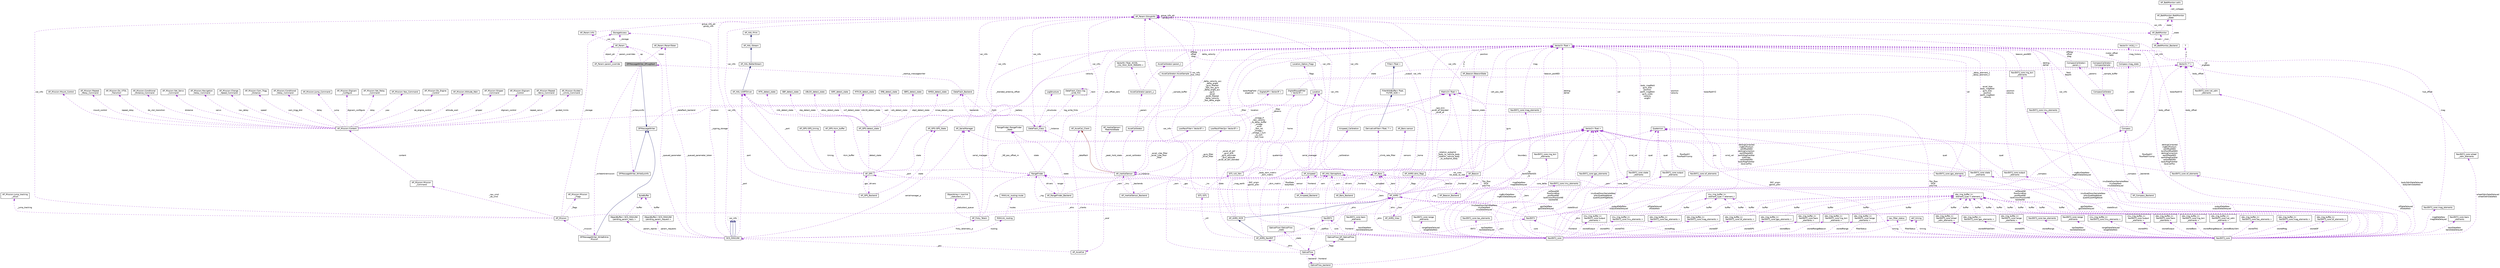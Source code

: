 digraph "DFMessageWriter_DFLogStart"
{
 // INTERACTIVE_SVG=YES
  edge [fontname="Helvetica",fontsize="10",labelfontname="Helvetica",labelfontsize="10"];
  node [fontname="Helvetica",fontsize="10",shape=record];
  Node1 [label="DFMessageWriter_DFLogStart",height=0.2,width=0.4,color="black", fillcolor="grey75", style="filled", fontcolor="black"];
  Node2 -> Node1 [dir="back",color="midnightblue",fontsize="10",style="solid",fontname="Helvetica"];
  Node2 [label="DFMessageWriter",height=0.2,width=0.4,color="black", fillcolor="white", style="filled",URL="$classDFMessageWriter.html"];
  Node3 -> Node2 [dir="back",color="darkorchid3",fontsize="10",style="dashed",label=" _dataflash_backend" ,fontname="Helvetica"];
  Node3 [label="DataFlash_Backend",height=0.2,width=0.4,color="black", fillcolor="white", style="filled",URL="$classDataFlash__Backend.html"];
  Node4 -> Node3 [dir="back",color="darkorchid3",fontsize="10",style="dashed",label=" _front" ,fontname="Helvetica"];
  Node4 [label="DataFlash_Class",height=0.2,width=0.4,color="black", fillcolor="white", style="filled",URL="$classDataFlash__Class.html"];
  Node5 -> Node4 [dir="back",color="darkorchid3",fontsize="10",style="dashed",label=" log_write_fmts" ,fontname="Helvetica"];
  Node5 [label="DataFlash_Class::log\l_write_fmt",height=0.2,width=0.4,color="black", fillcolor="white", style="filled",URL="$structDataFlash__Class_1_1log__write__fmt.html"];
  Node5 -> Node5 [dir="back",color="darkorchid3",fontsize="10",style="dashed",label=" next" ,fontname="Helvetica"];
  Node6 -> Node4 [dir="back",color="darkorchid3",fontsize="10",style="dashed",label=" _structures" ,fontname="Helvetica"];
  Node6 [label="LogStructure",height=0.2,width=0.4,color="black", fillcolor="white", style="filled",URL="$structLogStructure.html"];
  Node4 -> Node4 [dir="back",color="darkorchid3",fontsize="10",style="dashed",label=" _instance" ,fontname="Helvetica"];
  Node3 -> Node4 [dir="back",color="darkorchid3",fontsize="10",style="dashed",label=" backends" ,fontname="Helvetica"];
  Node7 -> Node4 [dir="back",color="darkorchid3",fontsize="10",style="dashed",label=" var_info" ,fontname="Helvetica"];
  Node7 [label="AP_Param::GroupInfo",height=0.2,width=0.4,color="black", fillcolor="white", style="filled",URL="$structAP__Param_1_1GroupInfo.html"];
  Node7 -> Node7 [dir="back",color="darkorchid3",fontsize="10",style="dashed",label=" group_info_ptr\ngroup_info" ,fontname="Helvetica"];
  Node1 -> Node3 [dir="back",color="darkorchid3",fontsize="10",style="dashed",label=" _startup_messagewriter" ,fontname="Helvetica"];
  Node8 -> Node1 [dir="back",color="darkorchid3",fontsize="10",style="dashed",label=" _writeentiremission" ,fontname="Helvetica"];
  Node8 [label="DFMessageWriter_WriteEntire\lMission",height=0.2,width=0.4,color="black", fillcolor="white", style="filled",URL="$classDFMessageWriter__WriteEntireMission.html"];
  Node2 -> Node8 [dir="back",color="midnightblue",fontsize="10",style="solid",fontname="Helvetica"];
  Node9 -> Node8 [dir="back",color="darkorchid3",fontsize="10",style="dashed",label=" _mission" ,fontname="Helvetica"];
  Node9 [label="AP_Mission",height=0.2,width=0.4,color="black", fillcolor="white", style="filled",URL="$classAP__Mission.html",tooltip="Object managing Mission. "];
  Node10 -> Node9 [dir="back",color="darkorchid3",fontsize="10",style="dashed",label=" _storage" ,fontname="Helvetica"];
  Node10 [label="StorageAccess",height=0.2,width=0.4,color="black", fillcolor="white", style="filled",URL="$classStorageAccess.html"];
  Node11 -> Node9 [dir="back",color="darkorchid3",fontsize="10",style="dashed",label=" _nav_cmd\n_do_cmd" ,fontname="Helvetica"];
  Node11 [label="AP_Mission::Mission\l_Command",height=0.2,width=0.4,color="black", fillcolor="white", style="filled",URL="$structAP__Mission_1_1Mission__Command.html"];
  Node12 -> Node11 [dir="back",color="darkorchid3",fontsize="10",style="dashed",label=" content" ,fontname="Helvetica"];
  Node12 [label="AP_Mission::Content",height=0.2,width=0.4,color="black", fillcolor="white", style="filled",URL="$unionAP__Mission_1_1Content.html"];
  Node13 -> Node12 [dir="back",color="darkorchid3",fontsize="10",style="dashed",label=" guided_limits" ,fontname="Helvetica"];
  Node13 [label="AP_Mission::Guided\l_Limits_Command",height=0.2,width=0.4,color="black", fillcolor="white", style="filled",URL="$structAP__Mission_1_1Guided__Limits__Command.html"];
  Node14 -> Node12 [dir="back",color="darkorchid3",fontsize="10",style="dashed",label=" mount_control" ,fontname="Helvetica"];
  Node14 [label="AP_Mission::Mount_Control",height=0.2,width=0.4,color="black", fillcolor="white", style="filled",URL="$structAP__Mission_1_1Mount__Control.html"];
  Node15 -> Node12 [dir="back",color="darkorchid3",fontsize="10",style="dashed",label=" repeat_relay" ,fontname="Helvetica"];
  Node15 [label="AP_Mission::Repeat\l_Relay_Command",height=0.2,width=0.4,color="black", fillcolor="white", style="filled",URL="$structAP__Mission_1_1Repeat__Relay__Command.html"];
  Node16 -> Node12 [dir="back",color="darkorchid3",fontsize="10",style="dashed",label=" do_vtol_transition" ,fontname="Helvetica"];
  Node16 [label="AP_Mission::Do_VTOL\l_Transition",height=0.2,width=0.4,color="black", fillcolor="white", style="filled",URL="$structAP__Mission_1_1Do__VTOL__Transition.html"];
  Node17 -> Node12 [dir="back",color="darkorchid3",fontsize="10",style="dashed",label=" distance" ,fontname="Helvetica"];
  Node17 [label="AP_Mission::Conditional\l_Distance_Command",height=0.2,width=0.4,color="black", fillcolor="white", style="filled",URL="$structAP__Mission_1_1Conditional__Distance__Command.html"];
  Node18 -> Node12 [dir="back",color="darkorchid3",fontsize="10",style="dashed",label=" servo" ,fontname="Helvetica"];
  Node18 [label="AP_Mission::Set_Servo\l_Command",height=0.2,width=0.4,color="black", fillcolor="white", style="filled",URL="$structAP__Mission_1_1Set__Servo__Command.html"];
  Node19 -> Node12 [dir="back",color="darkorchid3",fontsize="10",style="dashed",label=" nav_delay" ,fontname="Helvetica"];
  Node19 [label="AP_Mission::Navigation\l_Delay_Command",height=0.2,width=0.4,color="black", fillcolor="white", style="filled",URL="$structAP__Mission_1_1Navigation__Delay__Command.html"];
  Node20 -> Node12 [dir="back",color="darkorchid3",fontsize="10",style="dashed",label=" speed" ,fontname="Helvetica"];
  Node20 [label="AP_Mission::Change\l_Speed_Command",height=0.2,width=0.4,color="black", fillcolor="white", style="filled",URL="$structAP__Mission_1_1Change__Speed__Command.html"];
  Node21 -> Node12 [dir="back",color="darkorchid3",fontsize="10",style="dashed",label=" cam_trigg_dist" ,fontname="Helvetica"];
  Node21 [label="AP_Mission::Cam_Trigg\l_Distance",height=0.2,width=0.4,color="black", fillcolor="white", style="filled",URL="$structAP__Mission_1_1Cam__Trigg__Distance.html"];
  Node22 -> Node12 [dir="back",color="darkorchid3",fontsize="10",style="dashed",label=" delay" ,fontname="Helvetica"];
  Node22 [label="AP_Mission::Conditional\l_Delay_Command",height=0.2,width=0.4,color="black", fillcolor="white", style="filled",URL="$structAP__Mission_1_1Conditional__Delay__Command.html"];
  Node23 -> Node12 [dir="back",color="darkorchid3",fontsize="10",style="dashed",label=" jump" ,fontname="Helvetica"];
  Node23 [label="AP_Mission::Jump_Command",height=0.2,width=0.4,color="black", fillcolor="white", style="filled",URL="$structAP__Mission_1_1Jump__Command.html"];
  Node24 -> Node12 [dir="back",color="darkorchid3",fontsize="10",style="dashed",label=" location" ,fontname="Helvetica"];
  Node24 [label="Location",height=0.2,width=0.4,color="black", fillcolor="white", style="filled",URL="$structLocation.html"];
  Node25 -> Node24 [dir="back",color="darkorchid3",fontsize="10",style="dashed",label=" flags" ,fontname="Helvetica"];
  Node25 [label="Location_Option_Flags",height=0.2,width=0.4,color="black", fillcolor="white", style="filled",URL="$structLocation__Option__Flags.html"];
  Node26 -> Node12 [dir="back",color="darkorchid3",fontsize="10",style="dashed",label=" digicam_configure" ,fontname="Helvetica"];
  Node26 [label="AP_Mission::Digicam\l_Configure",height=0.2,width=0.4,color="black", fillcolor="white", style="filled",URL="$structAP__Mission_1_1Digicam__Configure.html"];
  Node27 -> Node12 [dir="back",color="darkorchid3",fontsize="10",style="dashed",label=" relay" ,fontname="Helvetica"];
  Node27 [label="AP_Mission::Set_Relay\l_Command",height=0.2,width=0.4,color="black", fillcolor="white", style="filled",URL="$structAP__Mission_1_1Set__Relay__Command.html"];
  Node28 -> Node12 [dir="back",color="darkorchid3",fontsize="10",style="dashed",label=" yaw" ,fontname="Helvetica"];
  Node28 [label="AP_Mission::Yaw_Command",height=0.2,width=0.4,color="black", fillcolor="white", style="filled",URL="$structAP__Mission_1_1Yaw__Command.html"];
  Node29 -> Node12 [dir="back",color="darkorchid3",fontsize="10",style="dashed",label=" do_engine_control" ,fontname="Helvetica"];
  Node29 [label="AP_Mission::Do_Engine\l_Control",height=0.2,width=0.4,color="black", fillcolor="white", style="filled",URL="$structAP__Mission_1_1Do__Engine__Control.html"];
  Node30 -> Node12 [dir="back",color="darkorchid3",fontsize="10",style="dashed",label=" altitude_wait" ,fontname="Helvetica"];
  Node30 [label="AP_Mission::Altitude_Wait",height=0.2,width=0.4,color="black", fillcolor="white", style="filled",URL="$structAP__Mission_1_1Altitude__Wait.html"];
  Node31 -> Node12 [dir="back",color="darkorchid3",fontsize="10",style="dashed",label=" gripper" ,fontname="Helvetica"];
  Node31 [label="AP_Mission::Gripper\l_Command",height=0.2,width=0.4,color="black", fillcolor="white", style="filled",URL="$structAP__Mission_1_1Gripper__Command.html"];
  Node32 -> Node12 [dir="back",color="darkorchid3",fontsize="10",style="dashed",label=" digicam_control" ,fontname="Helvetica"];
  Node32 [label="AP_Mission::Digicam\l_Control",height=0.2,width=0.4,color="black", fillcolor="white", style="filled",URL="$structAP__Mission_1_1Digicam__Control.html"];
  Node33 -> Node12 [dir="back",color="darkorchid3",fontsize="10",style="dashed",label=" repeat_servo" ,fontname="Helvetica"];
  Node33 [label="AP_Mission::Repeat\l_Servo_Command",height=0.2,width=0.4,color="black", fillcolor="white", style="filled",URL="$structAP__Mission_1_1Repeat__Servo__Command.html"];
  Node7 -> Node9 [dir="back",color="darkorchid3",fontsize="10",style="dashed",label=" var_info" ,fontname="Helvetica"];
  Node34 -> Node9 [dir="back",color="darkorchid3",fontsize="10",style="dashed",label=" _flags" ,fontname="Helvetica"];
  Node34 [label="AP_Mission::Mission\l_Flags",height=0.2,width=0.4,color="black", fillcolor="white", style="filled",URL="$structAP__Mission_1_1Mission__Flags.html"];
  Node35 -> Node9 [dir="back",color="darkorchid3",fontsize="10",style="dashed",label=" _ahrs" ,fontname="Helvetica"];
  Node35 [label="AP_AHRS",height=0.2,width=0.4,color="black", fillcolor="white", style="filled",URL="$classAP__AHRS.html"];
  Node36 -> Node35 [dir="back",color="darkorchid3",fontsize="10",style="dashed",label=" _rotation_autopilot\l_body_to_vehicle_body\n_rotation_vehicle_body\l_to_autopilot_body" ,fontname="Helvetica"];
  Node36 [label="Matrix3\< float \>",height=0.2,width=0.4,color="black", fillcolor="white", style="filled",URL="$classMatrix3.html"];
  Node37 -> Node36 [dir="back",color="darkorchid3",fontsize="10",style="dashed",label=" a\nb\nc" ,fontname="Helvetica"];
  Node37 [label="Vector3\< float \>",height=0.2,width=0.4,color="black", fillcolor="white", style="filled",URL="$classVector3.html"];
  Node38 -> Node35 [dir="back",color="darkorchid3",fontsize="10",style="dashed",label=" _flags" ,fontname="Helvetica"];
  Node38 [label="AP_AHRS::ahrs_flags",height=0.2,width=0.4,color="black", fillcolor="white", style="filled",URL="$structAP__AHRS_1_1ahrs__flags.html"];
  Node39 -> Node35 [dir="back",color="darkorchid3",fontsize="10",style="dashed",label=" _baro" ,fontname="Helvetica"];
  Node39 [label="AP_Baro",height=0.2,width=0.4,color="black", fillcolor="white", style="filled",URL="$classAP__Baro.html"];
  Node40 -> Node39 [dir="back",color="darkorchid3",fontsize="10",style="dashed",label=" sensors" ,fontname="Helvetica"];
  Node40 [label="AP_Baro::sensor",height=0.2,width=0.4,color="black", fillcolor="white", style="filled",URL="$structAP__Baro_1_1sensor.html"];
  Node41 -> Node39 [dir="back",color="darkorchid3",fontsize="10",style="dashed",label=" _climb_rate_filter" ,fontname="Helvetica"];
  Node41 [label="DerivativeFilter\< float, 7 \>",height=0.2,width=0.4,color="black", fillcolor="white", style="filled",URL="$classDerivativeFilter.html"];
  Node42 -> Node41 [dir="back",color="midnightblue",fontsize="10",style="solid",fontname="Helvetica"];
  Node42 [label="FilterWithBuffer\< float,\l FILTER_SIZE \>",height=0.2,width=0.4,color="black", fillcolor="white", style="filled",URL="$classFilterWithBuffer.html"];
  Node43 -> Node42 [dir="back",color="midnightblue",fontsize="10",style="solid",fontname="Helvetica"];
  Node43 [label="Filter\< float \>",height=0.2,width=0.4,color="black", fillcolor="white", style="filled",URL="$classFilter.html"];
  Node7 -> Node39 [dir="back",color="darkorchid3",fontsize="10",style="dashed",label=" var_info" ,fontname="Helvetica"];
  Node44 -> Node39 [dir="back",color="darkorchid3",fontsize="10",style="dashed",label=" drivers" ,fontname="Helvetica"];
  Node44 [label="AP_Baro_Backend",height=0.2,width=0.4,color="black", fillcolor="white", style="filled",URL="$classAP__Baro__Backend.html"];
  Node39 -> Node44 [dir="back",color="darkorchid3",fontsize="10",style="dashed",label=" _frontend" ,fontname="Helvetica"];
  Node45 -> Node44 [dir="back",color="darkorchid3",fontsize="10",style="dashed",label=" _sem" ,fontname="Helvetica"];
  Node45 [label="AP_HAL::Semaphore",height=0.2,width=0.4,color="black", fillcolor="white", style="filled",URL="$classAP__HAL_1_1Semaphore.html"];
  Node46 -> Node35 [dir="back",color="darkorchid3",fontsize="10",style="dashed",label=" _optflow" ,fontname="Helvetica"];
  Node46 [label="OpticalFlow",height=0.2,width=0.4,color="black", fillcolor="white", style="filled",URL="$classOpticalFlow.html"];
  Node47 -> Node46 [dir="back",color="darkorchid3",fontsize="10",style="dashed",label=" _ahrs" ,fontname="Helvetica"];
  Node47 [label="AP_AHRS_NavEKF",height=0.2,width=0.4,color="black", fillcolor="white", style="filled",URL="$classAP__AHRS__NavEKF.html"];
  Node48 -> Node47 [dir="back",color="midnightblue",fontsize="10",style="solid",fontname="Helvetica"];
  Node48 [label="AP_AHRS_DCM",height=0.2,width=0.4,color="black", fillcolor="white", style="filled",URL="$classAP__AHRS__DCM.html"];
  Node35 -> Node48 [dir="back",color="midnightblue",fontsize="10",style="solid",fontname="Helvetica"];
  Node36 -> Node48 [dir="back",color="darkorchid3",fontsize="10",style="dashed",label=" _body_dcm_matrix\n_dcm_matrix" ,fontname="Helvetica"];
  Node37 -> Node48 [dir="back",color="darkorchid3",fontsize="10",style="dashed",label=" _omega_P\n_last_velocity\n_ra_delay_buffer\n_omega\n_wind\n_last_vel\n_omega_I\n_omega_I_sum\n_ra_sum\n_last_fuse\n..." ,fontname="Helvetica"];
  Node49 -> Node48 [dir="back",color="darkorchid3",fontsize="10",style="dashed",label=" _mag_earth" ,fontname="Helvetica"];
  Node49 [label="Vector2\< float \>",height=0.2,width=0.4,color="black", fillcolor="white", style="filled",URL="$structVector2.html"];
  Node36 -> Node47 [dir="back",color="darkorchid3",fontsize="10",style="dashed",label=" _dcm_matrix" ,fontname="Helvetica"];
  Node50 -> Node47 [dir="back",color="darkorchid3",fontsize="10",style="dashed",label=" EKF2" ,fontname="Helvetica"];
  Node50 [label="NavEKF2",height=0.2,width=0.4,color="black", fillcolor="white", style="filled",URL="$classNavEKF2.html"];
  Node39 -> Node50 [dir="back",color="darkorchid3",fontsize="10",style="dashed",label=" _baro" ,fontname="Helvetica"];
  Node7 -> Node50 [dir="back",color="darkorchid3",fontsize="10",style="dashed",label=" var_info" ,fontname="Helvetica"];
  Node49 -> Node50 [dir="back",color="darkorchid3",fontsize="10",style="dashed",label=" core_delta" ,fontname="Helvetica"];
  Node51 -> Node50 [dir="back",color="darkorchid3",fontsize="10",style="dashed",label=" _rng" ,fontname="Helvetica"];
  Node51 [label="RangeFinder",height=0.2,width=0.4,color="black", fillcolor="white", style="filled",URL="$classRangeFinder.html"];
  Node52 -> Node51 [dir="back",color="darkorchid3",fontsize="10",style="dashed",label=" serial_manager" ,fontname="Helvetica"];
  Node52 [label="AP_SerialManager",height=0.2,width=0.4,color="black", fillcolor="white", style="filled",URL="$classAP__SerialManager.html"];
  Node53 -> Node52 [dir="back",color="darkorchid3",fontsize="10",style="dashed",label=" uart" ,fontname="Helvetica"];
  Node53 [label="AP_HAL::UARTDriver",height=0.2,width=0.4,color="black", fillcolor="white", style="filled",URL="$classAP__HAL_1_1UARTDriver.html"];
  Node54 -> Node53 [dir="back",color="midnightblue",fontsize="10",style="solid",fontname="Helvetica"];
  Node54 [label="AP_HAL::BetterStream",height=0.2,width=0.4,color="black", fillcolor="white", style="filled",URL="$classAP__HAL_1_1BetterStream.html"];
  Node55 -> Node54 [dir="back",color="midnightblue",fontsize="10",style="solid",fontname="Helvetica"];
  Node55 [label="AP_HAL::Stream",height=0.2,width=0.4,color="black", fillcolor="white", style="filled",URL="$classAP__HAL_1_1Stream.html"];
  Node56 -> Node55 [dir="back",color="midnightblue",fontsize="10",style="solid",fontname="Helvetica"];
  Node56 [label="AP_HAL::Print",height=0.2,width=0.4,color="black", fillcolor="white", style="filled",URL="$classAP__HAL_1_1Print.html"];
  Node7 -> Node52 [dir="back",color="darkorchid3",fontsize="10",style="dashed",label=" var_info" ,fontname="Helvetica"];
  Node57 -> Node51 [dir="back",color="darkorchid3",fontsize="10",style="dashed",label=" state" ,fontname="Helvetica"];
  Node57 [label="RangeFinder::RangeFinder\l_State",height=0.2,width=0.4,color="black", fillcolor="white", style="filled",URL="$structRangeFinder_1_1RangeFinder__State.html"];
  Node7 -> Node51 [dir="back",color="darkorchid3",fontsize="10",style="dashed",label=" var_info" ,fontname="Helvetica"];
  Node37 -> Node51 [dir="back",color="darkorchid3",fontsize="10",style="dashed",label=" pos_offset_zero" ,fontname="Helvetica"];
  Node58 -> Node51 [dir="back",color="darkorchid3",fontsize="10",style="dashed",label=" drivers" ,fontname="Helvetica"];
  Node58 [label="AP_RangeFinder_Backend",height=0.2,width=0.4,color="black", fillcolor="white", style="filled",URL="$classAP__RangeFinder__Backend.html"];
  Node57 -> Node58 [dir="back",color="darkorchid3",fontsize="10",style="dashed",label=" state" ,fontname="Helvetica"];
  Node45 -> Node58 [dir="back",color="darkorchid3",fontsize="10",style="dashed",label=" _sem" ,fontname="Helvetica"];
  Node51 -> Node58 [dir="back",color="darkorchid3",fontsize="10",style="dashed",label=" ranger" ,fontname="Helvetica"];
  Node35 -> Node50 [dir="back",color="darkorchid3",fontsize="10",style="dashed",label=" _ahrs" ,fontname="Helvetica"];
  Node59 -> Node50 [dir="back",color="darkorchid3",fontsize="10",style="dashed",label=" core" ,fontname="Helvetica"];
  Node59 [label="NavEKF2_core",height=0.2,width=0.4,color="black", fillcolor="white", style="filled",URL="$classNavEKF2__core.html"];
  Node60 -> Node59 [dir="back",color="darkorchid3",fontsize="10",style="dashed",label=" magDataNew\nmagDataDelayed" ,fontname="Helvetica"];
  Node60 [label="NavEKF2_core::mag_elements",height=0.2,width=0.4,color="black", fillcolor="white", style="filled",URL="$structNavEKF2__core_1_1mag__elements.html"];
  Node37 -> Node60 [dir="back",color="darkorchid3",fontsize="10",style="dashed",label=" mag" ,fontname="Helvetica"];
  Node36 -> Node59 [dir="back",color="darkorchid3",fontsize="10",style="dashed",label=" Tbn_flow\nDCM\nprevTnb" ,fontname="Helvetica"];
  Node50 -> Node59 [dir="back",color="darkorchid3",fontsize="10",style="dashed",label=" frontend" ,fontname="Helvetica"];
  Node61 -> Node59 [dir="back",color="darkorchid3",fontsize="10",style="dashed",label=" baroDataNew\nbaroDataDelayed" ,fontname="Helvetica"];
  Node61 [label="NavEKF2_core::baro\l_elements",height=0.2,width=0.4,color="black", fillcolor="white", style="filled",URL="$structNavEKF2__core_1_1baro__elements.html"];
  Node62 -> Node59 [dir="back",color="darkorchid3",fontsize="10",style="dashed",label=" storedIMU" ,fontname="Helvetica"];
  Node62 [label="imu_ring_buffer_t\<\l NavEKF2_core::imu_elements \>",height=0.2,width=0.4,color="black", fillcolor="white", style="filled",URL="$classimu__ring__buffer__t.html"];
  Node63 -> Node62 [dir="back",color="darkorchid3",fontsize="10",style="dashed",label=" buffer" ,fontname="Helvetica"];
  Node63 [label="imu_ring_buffer_t\<\l element_type \>::element_t",height=0.2,width=0.4,color="black", fillcolor="white", style="filled",URL="$structimu__ring__buffer__t_1_1element__t.html"];
  Node64 -> Node59 [dir="back",color="darkorchid3",fontsize="10",style="dashed",label=" rngBcnDataNew\nrngBcnDataDelayed" ,fontname="Helvetica"];
  Node64 [label="NavEKF2_core::rng_bcn\l_elements",height=0.2,width=0.4,color="black", fillcolor="white", style="filled",URL="$structNavEKF2__core_1_1rng__bcn__elements.html"];
  Node37 -> Node64 [dir="back",color="darkorchid3",fontsize="10",style="dashed",label=" beacon_posNED" ,fontname="Helvetica"];
  Node65 -> Node59 [dir="back",color="darkorchid3",fontsize="10",style="dashed",label=" ofDataDelayed\nofDataNew" ,fontname="Helvetica"];
  Node65 [label="NavEKF2_core::of_elements",height=0.2,width=0.4,color="black", fillcolor="white", style="filled",URL="$structNavEKF2__core_1_1of__elements.html"];
  Node37 -> Node65 [dir="back",color="darkorchid3",fontsize="10",style="dashed",label=" bodyRadXYZ" ,fontname="Helvetica"];
  Node66 -> Node65 [dir="back",color="darkorchid3",fontsize="10",style="dashed",label=" body_offset" ,fontname="Helvetica"];
  Node66 [label="Vector3\< T \>",height=0.2,width=0.4,color="black", fillcolor="white", style="filled",URL="$classVector3.html"];
  Node67 -> Node66 [dir="back",color="darkorchid3",fontsize="10",style="dashed",label=" x\ny\nz" ,fontname="Helvetica"];
  Node67 [label="T",height=0.2,width=0.4,color="grey75", fillcolor="white", style="filled"];
  Node49 -> Node65 [dir="back",color="darkorchid3",fontsize="10",style="dashed",label=" flowRadXY\nflowRadXYcomp" ,fontname="Helvetica"];
  Node68 -> Node59 [dir="back",color="darkorchid3",fontsize="10",style="dashed",label=" storedGPS" ,fontname="Helvetica"];
  Node68 [label="obs_ring_buffer_t\<\l NavEKF2_core::gps_elements \>",height=0.2,width=0.4,color="black", fillcolor="white", style="filled",URL="$classobs__ring__buffer__t.html"];
  Node69 -> Node68 [dir="back",color="darkorchid3",fontsize="10",style="dashed",label=" buffer" ,fontname="Helvetica"];
  Node69 [label="obs_ring_buffer_t\<\l element_type \>::element_t",height=0.2,width=0.4,color="black", fillcolor="white", style="filled",URL="$structobs__ring__buffer__t_1_1element__t.html"];
  Node70 -> Node59 [dir="back",color="darkorchid3",fontsize="10",style="dashed",label=" timing" ,fontname="Helvetica"];
  Node70 [label="ekf_timing",height=0.2,width=0.4,color="black", fillcolor="white", style="filled",URL="$structekf__timing.html"];
  Node71 -> Node59 [dir="back",color="darkorchid3",fontsize="10",style="dashed",label=" tasDataNew\ntasDataDelayed" ,fontname="Helvetica"];
  Node71 [label="NavEKF2_core::tas_elements",height=0.2,width=0.4,color="black", fillcolor="white", style="filled",URL="$structNavEKF2__core_1_1tas__elements.html"];
  Node72 -> Node59 [dir="back",color="darkorchid3",fontsize="10",style="dashed",label=" imuQuatDownSampleNew\nprevQuatMagReset\nquatAtLastMagReset" ,fontname="Helvetica"];
  Node72 [label="Quaternion",height=0.2,width=0.4,color="black", fillcolor="white", style="filled",URL="$classQuaternion.html"];
  Node73 -> Node59 [dir="back",color="darkorchid3",fontsize="10",style="dashed",label=" stateStruct" ,fontname="Helvetica"];
  Node73 [label="NavEKF2_core::state\l_elements",height=0.2,width=0.4,color="black", fillcolor="white", style="filled",URL="$structNavEKF2__core_1_1state__elements.html"];
  Node72 -> Node73 [dir="back",color="darkorchid3",fontsize="10",style="dashed",label=" quat" ,fontname="Helvetica"];
  Node37 -> Node73 [dir="back",color="darkorchid3",fontsize="10",style="dashed",label=" body_magfield\ngyro_bias\nposition\nearth_magfield\ngyro_scale\nvelocity\nangErr" ,fontname="Helvetica"];
  Node49 -> Node73 [dir="back",color="darkorchid3",fontsize="10",style="dashed",label=" wind_vel" ,fontname="Helvetica"];
  Node74 -> Node59 [dir="back",color="darkorchid3",fontsize="10",style="dashed",label=" storedOF" ,fontname="Helvetica"];
  Node74 [label="obs_ring_buffer_t\<\l NavEKF2_core::of_elements \>",height=0.2,width=0.4,color="black", fillcolor="white", style="filled",URL="$classobs__ring__buffer__t.html"];
  Node69 -> Node74 [dir="back",color="darkorchid3",fontsize="10",style="dashed",label=" buffer" ,fontname="Helvetica"];
  Node75 -> Node59 [dir="back",color="darkorchid3",fontsize="10",style="dashed",label=" imuDataDownSampledNew\nimuDataNew\nimuDataDelayed" ,fontname="Helvetica"];
  Node75 [label="NavEKF2_core::imu_elements",height=0.2,width=0.4,color="black", fillcolor="white", style="filled",URL="$structNavEKF2__core_1_1imu__elements.html"];
  Node37 -> Node75 [dir="back",color="darkorchid3",fontsize="10",style="dashed",label=" delAng\ndelVel" ,fontname="Helvetica"];
  Node37 -> Node59 [dir="back",color="darkorchid3",fontsize="10",style="dashed",label=" delAngCorrected\nrngBcnPosSum\nvelOffsetNED\ndelAngCorrection\nearthRateNED\nearthMagFieldVar\ntiltErrVec\nvelDotNEDfilt\nbodyMagFieldVar\nreceiverPos\n..." ,fontname="Helvetica"];
  Node76 -> Node59 [dir="back",color="darkorchid3",fontsize="10",style="dashed",label=" filterStatus" ,fontname="Helvetica"];
  Node76 [label="nav_filter_status",height=0.2,width=0.4,color="black", fillcolor="white", style="filled",URL="$unionnav__filter__status.html"];
  Node77 -> Node59 [dir="back",color="darkorchid3",fontsize="10",style="dashed",label=" outputDataNew\noutputDataDelayed" ,fontname="Helvetica"];
  Node77 [label="NavEKF2_core::output\l_elements",height=0.2,width=0.4,color="black", fillcolor="white", style="filled",URL="$structNavEKF2__core_1_1output__elements.html"];
  Node72 -> Node77 [dir="back",color="darkorchid3",fontsize="10",style="dashed",label=" quat" ,fontname="Helvetica"];
  Node37 -> Node77 [dir="back",color="darkorchid3",fontsize="10",style="dashed",label=" position\nvelocity" ,fontname="Helvetica"];
  Node78 -> Node59 [dir="back",color="darkorchid3",fontsize="10",style="dashed",label=" gpsDataNew\ngpsDataDelayed" ,fontname="Helvetica"];
  Node78 [label="NavEKF2_core::gps_elements",height=0.2,width=0.4,color="black", fillcolor="white", style="filled",URL="$structNavEKF2__core_1_1gps__elements.html"];
  Node37 -> Node78 [dir="back",color="darkorchid3",fontsize="10",style="dashed",label=" vel" ,fontname="Helvetica"];
  Node49 -> Node78 [dir="back",color="darkorchid3",fontsize="10",style="dashed",label=" pos" ,fontname="Helvetica"];
  Node49 -> Node59 [dir="back",color="darkorchid3",fontsize="10",style="dashed",label=" velResetNE\nflowGyroBias\nposResetNE\nlastKnownPositionNE\nheldVelNE" ,fontname="Helvetica"];
  Node79 -> Node59 [dir="back",color="darkorchid3",fontsize="10",style="dashed",label=" storedBaro" ,fontname="Helvetica"];
  Node79 [label="obs_ring_buffer_t\<\l NavEKF2_core::baro\l_elements \>",height=0.2,width=0.4,color="black", fillcolor="white", style="filled",URL="$classobs__ring__buffer__t.html"];
  Node69 -> Node79 [dir="back",color="darkorchid3",fontsize="10",style="dashed",label=" buffer" ,fontname="Helvetica"];
  Node80 -> Node59 [dir="back",color="darkorchid3",fontsize="10",style="dashed",label=" storedRangeBeacon" ,fontname="Helvetica"];
  Node80 [label="obs_ring_buffer_t\<\l NavEKF2_core::rng_bcn\l_elements \>",height=0.2,width=0.4,color="black", fillcolor="white", style="filled",URL="$classobs__ring__buffer__t.html"];
  Node69 -> Node80 [dir="back",color="darkorchid3",fontsize="10",style="dashed",label=" buffer" ,fontname="Helvetica"];
  Node81 -> Node59 [dir="back",color="darkorchid3",fontsize="10",style="dashed",label=" storedRange" ,fontname="Helvetica"];
  Node81 [label="obs_ring_buffer_t\<\l NavEKF2_core::range\l_elements \>",height=0.2,width=0.4,color="black", fillcolor="white", style="filled",URL="$classobs__ring__buffer__t.html"];
  Node69 -> Node81 [dir="back",color="darkorchid3",fontsize="10",style="dashed",label=" buffer" ,fontname="Helvetica"];
  Node82 -> Node59 [dir="back",color="darkorchid3",fontsize="10",style="dashed",label=" storedTAS" ,fontname="Helvetica"];
  Node82 [label="obs_ring_buffer_t\<\l NavEKF2_core::tas_elements \>",height=0.2,width=0.4,color="black", fillcolor="white", style="filled",URL="$classobs__ring__buffer__t.html"];
  Node69 -> Node82 [dir="back",color="darkorchid3",fontsize="10",style="dashed",label=" buffer" ,fontname="Helvetica"];
  Node35 -> Node59 [dir="back",color="darkorchid3",fontsize="10",style="dashed",label=" _ahrs" ,fontname="Helvetica"];
  Node83 -> Node59 [dir="back",color="darkorchid3",fontsize="10",style="dashed",label=" storedMag" ,fontname="Helvetica"];
  Node83 [label="obs_ring_buffer_t\<\l NavEKF2_core::mag_elements \>",height=0.2,width=0.4,color="black", fillcolor="white", style="filled",URL="$classobs__ring__buffer__t.html"];
  Node69 -> Node83 [dir="back",color="darkorchid3",fontsize="10",style="dashed",label=" buffer" ,fontname="Helvetica"];
  Node84 -> Node59 [dir="back",color="darkorchid3",fontsize="10",style="dashed",label=" rangeDataDelayed\nrangeDataNew" ,fontname="Helvetica"];
  Node84 [label="NavEKF2_core::range\l_elements",height=0.2,width=0.4,color="black", fillcolor="white", style="filled",URL="$structNavEKF2__core_1_1range__elements.html"];
  Node24 -> Node59 [dir="back",color="darkorchid3",fontsize="10",style="dashed",label=" EKF_origin\ngpsloc_prev" ,fontname="Helvetica"];
  Node85 -> Node59 [dir="back",color="darkorchid3",fontsize="10",style="dashed",label=" storedOutput" ,fontname="Helvetica"];
  Node85 [label="imu_ring_buffer_t\<\l NavEKF2_core::output\l_elements \>",height=0.2,width=0.4,color="black", fillcolor="white", style="filled",URL="$classimu__ring__buffer__t.html"];
  Node63 -> Node85 [dir="back",color="darkorchid3",fontsize="10",style="dashed",label=" buffer" ,fontname="Helvetica"];
  Node86 -> Node47 [dir="back",color="darkorchid3",fontsize="10",style="dashed",label=" EKF3" ,fontname="Helvetica"];
  Node86 [label="NavEKF3",height=0.2,width=0.4,color="black", fillcolor="white", style="filled",URL="$classNavEKF3.html"];
  Node87 -> Node86 [dir="back",color="darkorchid3",fontsize="10",style="dashed",label=" core" ,fontname="Helvetica"];
  Node87 [label="NavEKF3_core",height=0.2,width=0.4,color="black", fillcolor="white", style="filled",URL="$classNavEKF3__core.html"];
  Node88 -> Node87 [dir="back",color="darkorchid3",fontsize="10",style="dashed",label=" storedMag" ,fontname="Helvetica"];
  Node88 [label="obs_ring_buffer_t\<\l NavEKF3_core::mag_elements \>",height=0.2,width=0.4,color="black", fillcolor="white", style="filled",URL="$classobs__ring__buffer__t.html"];
  Node69 -> Node88 [dir="back",color="darkorchid3",fontsize="10",style="dashed",label=" buffer" ,fontname="Helvetica"];
  Node89 -> Node87 [dir="back",color="darkorchid3",fontsize="10",style="dashed",label=" outputDataNew\noutputDataDelayed" ,fontname="Helvetica"];
  Node89 [label="NavEKF3_core::output\l_elements",height=0.2,width=0.4,color="black", fillcolor="white", style="filled",URL="$structNavEKF3__core_1_1output__elements.html"];
  Node72 -> Node89 [dir="back",color="darkorchid3",fontsize="10",style="dashed",label=" quat" ,fontname="Helvetica"];
  Node37 -> Node89 [dir="back",color="darkorchid3",fontsize="10",style="dashed",label=" position\nvelocity" ,fontname="Helvetica"];
  Node90 -> Node87 [dir="back",color="darkorchid3",fontsize="10",style="dashed",label=" gpsDataNew\ngpsDataDelayed" ,fontname="Helvetica"];
  Node90 [label="NavEKF3_core::gps_elements",height=0.2,width=0.4,color="black", fillcolor="white", style="filled",URL="$structNavEKF3__core_1_1gps__elements.html"];
  Node37 -> Node90 [dir="back",color="darkorchid3",fontsize="10",style="dashed",label=" vel" ,fontname="Helvetica"];
  Node49 -> Node90 [dir="back",color="darkorchid3",fontsize="10",style="dashed",label=" pos" ,fontname="Helvetica"];
  Node36 -> Node87 [dir="back",color="darkorchid3",fontsize="10",style="dashed",label=" Tbn_flow\nDCM\nprevTnb" ,fontname="Helvetica"];
  Node86 -> Node87 [dir="back",color="darkorchid3",fontsize="10",style="dashed",label=" frontend" ,fontname="Helvetica"];
  Node91 -> Node87 [dir="back",color="darkorchid3",fontsize="10",style="dashed",label=" storedOF" ,fontname="Helvetica"];
  Node91 [label="obs_ring_buffer_t\<\l NavEKF3_core::of_elements \>",height=0.2,width=0.4,color="black", fillcolor="white", style="filled",URL="$classobs__ring__buffer__t.html"];
  Node69 -> Node91 [dir="back",color="darkorchid3",fontsize="10",style="dashed",label=" buffer" ,fontname="Helvetica"];
  Node70 -> Node87 [dir="back",color="darkorchid3",fontsize="10",style="dashed",label=" timing" ,fontname="Helvetica"];
  Node92 -> Node87 [dir="back",color="darkorchid3",fontsize="10",style="dashed",label=" wheelOdmDataDelayed\nwheelOdmDataNew" ,fontname="Helvetica"];
  Node92 [label="NavEKF3_core::wheel\l_odm_elements",height=0.2,width=0.4,color="black", fillcolor="white", style="filled",URL="$structNavEKF3__core_1_1wheel__odm__elements.html"];
  Node66 -> Node92 [dir="back",color="darkorchid3",fontsize="10",style="dashed",label=" hub_offset" ,fontname="Helvetica"];
  Node93 -> Node87 [dir="back",color="darkorchid3",fontsize="10",style="dashed",label=" bodyOdmDataDelayed\nbodyOdmDataNew" ,fontname="Helvetica"];
  Node93 [label="NavEKF3_core::vel_odm\l_elements",height=0.2,width=0.4,color="black", fillcolor="white", style="filled",URL="$structNavEKF3__core_1_1vel__odm__elements.html"];
  Node37 -> Node93 [dir="back",color="darkorchid3",fontsize="10",style="dashed",label=" vel\nangRate" ,fontname="Helvetica"];
  Node66 -> Node93 [dir="back",color="darkorchid3",fontsize="10",style="dashed",label=" body_offset" ,fontname="Helvetica"];
  Node72 -> Node87 [dir="back",color="darkorchid3",fontsize="10",style="dashed",label=" imuQuatDownSampleNew\nprevQuatMagReset\nquatAtLastMagReset" ,fontname="Helvetica"];
  Node94 -> Node87 [dir="back",color="darkorchid3",fontsize="10",style="dashed",label=" storedWheelOdm" ,fontname="Helvetica"];
  Node94 [label="obs_ring_buffer_t\<\l NavEKF3_core::wheel\l_odm_elements \>",height=0.2,width=0.4,color="black", fillcolor="white", style="filled",URL="$classobs__ring__buffer__t.html"];
  Node69 -> Node94 [dir="back",color="darkorchid3",fontsize="10",style="dashed",label=" buffer" ,fontname="Helvetica"];
  Node37 -> Node87 [dir="back",color="darkorchid3",fontsize="10",style="dashed",label=" delAngCorrected\nrngBcnPosSum\nvelOffsetNED\nbcnPosOffsetNED\ndelAngCorrection\nearthRateNED\nearthMagFieldVar\nvelDotNEDfilt\nbodyMagFieldVar\nreceiverPos\n..." ,fontname="Helvetica"];
  Node76 -> Node87 [dir="back",color="darkorchid3",fontsize="10",style="dashed",label=" filterStatus" ,fontname="Helvetica"];
  Node95 -> Node87 [dir="back",color="darkorchid3",fontsize="10",style="dashed",label=" magDataNew\nmagDataDelayed" ,fontname="Helvetica"];
  Node95 [label="NavEKF3_core::mag_elements",height=0.2,width=0.4,color="black", fillcolor="white", style="filled",URL="$structNavEKF3__core_1_1mag__elements.html"];
  Node37 -> Node95 [dir="back",color="darkorchid3",fontsize="10",style="dashed",label=" mag" ,fontname="Helvetica"];
  Node49 -> Node87 [dir="back",color="darkorchid3",fontsize="10",style="dashed",label=" velResetNE\nflowGyroBias\nposResetNE\nlastKnownPositionNE\nheldVelNE" ,fontname="Helvetica"];
  Node96 -> Node87 [dir="back",color="darkorchid3",fontsize="10",style="dashed",label=" storedGPS" ,fontname="Helvetica"];
  Node96 [label="obs_ring_buffer_t\<\l NavEKF3_core::gps_elements \>",height=0.2,width=0.4,color="black", fillcolor="white", style="filled",URL="$classobs__ring__buffer__t.html"];
  Node69 -> Node96 [dir="back",color="darkorchid3",fontsize="10",style="dashed",label=" buffer" ,fontname="Helvetica"];
  Node97 -> Node87 [dir="back",color="darkorchid3",fontsize="10",style="dashed",label=" stateStruct" ,fontname="Helvetica"];
  Node97 [label="NavEKF3_core::state\l_elements",height=0.2,width=0.4,color="black", fillcolor="white", style="filled",URL="$structNavEKF3__core_1_1state__elements.html"];
  Node72 -> Node97 [dir="back",color="darkorchid3",fontsize="10",style="dashed",label=" quat" ,fontname="Helvetica"];
  Node37 -> Node97 [dir="back",color="darkorchid3",fontsize="10",style="dashed",label=" accel_bias\nbody_magfield\ngyro_bias\nposition\nearth_magfield\nvelocity" ,fontname="Helvetica"];
  Node49 -> Node97 [dir="back",color="darkorchid3",fontsize="10",style="dashed",label=" wind_vel" ,fontname="Helvetica"];
  Node98 -> Node87 [dir="back",color="darkorchid3",fontsize="10",style="dashed",label=" storedRange" ,fontname="Helvetica"];
  Node98 [label="obs_ring_buffer_t\<\l NavEKF3_core::range\l_elements \>",height=0.2,width=0.4,color="black", fillcolor="white", style="filled",URL="$classobs__ring__buffer__t.html"];
  Node69 -> Node98 [dir="back",color="darkorchid3",fontsize="10",style="dashed",label=" buffer" ,fontname="Helvetica"];
  Node99 -> Node87 [dir="back",color="darkorchid3",fontsize="10",style="dashed",label=" rngBcnDataNew\nrngBcnDataDelayed" ,fontname="Helvetica"];
  Node99 [label="NavEKF3_core::rng_bcn\l_elements",height=0.2,width=0.4,color="black", fillcolor="white", style="filled",URL="$structNavEKF3__core_1_1rng__bcn__elements.html"];
  Node37 -> Node99 [dir="back",color="darkorchid3",fontsize="10",style="dashed",label=" beacon_posNED" ,fontname="Helvetica"];
  Node100 -> Node87 [dir="back",color="darkorchid3",fontsize="10",style="dashed",label=" baroDataNew\nbaroDataDelayed" ,fontname="Helvetica"];
  Node100 [label="NavEKF3_core::baro\l_elements",height=0.2,width=0.4,color="black", fillcolor="white", style="filled",URL="$structNavEKF3__core_1_1baro__elements.html"];
  Node35 -> Node87 [dir="back",color="darkorchid3",fontsize="10",style="dashed",label=" _ahrs" ,fontname="Helvetica"];
  Node101 -> Node87 [dir="back",color="darkorchid3",fontsize="10",style="dashed",label=" storedBaro" ,fontname="Helvetica"];
  Node101 [label="obs_ring_buffer_t\<\l NavEKF3_core::baro\l_elements \>",height=0.2,width=0.4,color="black", fillcolor="white", style="filled",URL="$classobs__ring__buffer__t.html"];
  Node69 -> Node101 [dir="back",color="darkorchid3",fontsize="10",style="dashed",label=" buffer" ,fontname="Helvetica"];
  Node24 -> Node87 [dir="back",color="darkorchid3",fontsize="10",style="dashed",label=" EKF_origin\ngpsloc_prev" ,fontname="Helvetica"];
  Node102 -> Node87 [dir="back",color="darkorchid3",fontsize="10",style="dashed",label=" tasDataNew\ntasDataDelayed" ,fontname="Helvetica"];
  Node102 [label="NavEKF3_core::tas_elements",height=0.2,width=0.4,color="black", fillcolor="white", style="filled",URL="$structNavEKF3__core_1_1tas__elements.html"];
  Node103 -> Node87 [dir="back",color="darkorchid3",fontsize="10",style="dashed",label=" storedIMU" ,fontname="Helvetica"];
  Node103 [label="imu_ring_buffer_t\<\l NavEKF3_core::imu_elements \>",height=0.2,width=0.4,color="black", fillcolor="white", style="filled",URL="$classimu__ring__buffer__t.html"];
  Node63 -> Node103 [dir="back",color="darkorchid3",fontsize="10",style="dashed",label=" buffer" ,fontname="Helvetica"];
  Node104 -> Node87 [dir="back",color="darkorchid3",fontsize="10",style="dashed",label=" storedRangeBeacon" ,fontname="Helvetica"];
  Node104 [label="obs_ring_buffer_t\<\l NavEKF3_core::rng_bcn\l_elements \>",height=0.2,width=0.4,color="black", fillcolor="white", style="filled",URL="$classobs__ring__buffer__t.html"];
  Node69 -> Node104 [dir="back",color="darkorchid3",fontsize="10",style="dashed",label=" buffer" ,fontname="Helvetica"];
  Node105 -> Node87 [dir="back",color="darkorchid3",fontsize="10",style="dashed",label=" storedBodyOdm" ,fontname="Helvetica"];
  Node105 [label="obs_ring_buffer_t\<\l NavEKF3_core::vel_odm\l_elements \>",height=0.2,width=0.4,color="black", fillcolor="white", style="filled",URL="$classobs__ring__buffer__t.html"];
  Node69 -> Node105 [dir="back",color="darkorchid3",fontsize="10",style="dashed",label=" buffer" ,fontname="Helvetica"];
  Node106 -> Node87 [dir="back",color="darkorchid3",fontsize="10",style="dashed",label=" ofDataDelayed\nofDataNew" ,fontname="Helvetica"];
  Node106 [label="NavEKF3_core::of_elements",height=0.2,width=0.4,color="black", fillcolor="white", style="filled",URL="$structNavEKF3__core_1_1of__elements.html"];
  Node37 -> Node106 [dir="back",color="darkorchid3",fontsize="10",style="dashed",label=" bodyRadXYZ" ,fontname="Helvetica"];
  Node66 -> Node106 [dir="back",color="darkorchid3",fontsize="10",style="dashed",label=" body_offset" ,fontname="Helvetica"];
  Node49 -> Node106 [dir="back",color="darkorchid3",fontsize="10",style="dashed",label=" flowRadXY\nflowRadXYcomp" ,fontname="Helvetica"];
  Node107 -> Node87 [dir="back",color="darkorchid3",fontsize="10",style="dashed",label=" rangeDataDelayed\nrangeDataNew" ,fontname="Helvetica"];
  Node107 [label="NavEKF3_core::range\l_elements",height=0.2,width=0.4,color="black", fillcolor="white", style="filled",URL="$structNavEKF3__core_1_1range__elements.html"];
  Node108 -> Node87 [dir="back",color="darkorchid3",fontsize="10",style="dashed",label=" imuDataDownSampledNew\nimuDataNew\nimuDataDelayed" ,fontname="Helvetica"];
  Node108 [label="NavEKF3_core::imu_elements",height=0.2,width=0.4,color="black", fillcolor="white", style="filled",URL="$structNavEKF3__core_1_1imu__elements.html"];
  Node37 -> Node108 [dir="back",color="darkorchid3",fontsize="10",style="dashed",label=" delAng\ndelVel" ,fontname="Helvetica"];
  Node109 -> Node87 [dir="back",color="darkorchid3",fontsize="10",style="dashed",label=" storedOutput" ,fontname="Helvetica"];
  Node109 [label="imu_ring_buffer_t\<\l NavEKF3_core::output\l_elements \>",height=0.2,width=0.4,color="black", fillcolor="white", style="filled",URL="$classimu__ring__buffer__t.html"];
  Node63 -> Node109 [dir="back",color="darkorchid3",fontsize="10",style="dashed",label=" buffer" ,fontname="Helvetica"];
  Node110 -> Node87 [dir="back",color="darkorchid3",fontsize="10",style="dashed",label=" storedTAS" ,fontname="Helvetica"];
  Node110 [label="obs_ring_buffer_t\<\l NavEKF3_core::tas_elements \>",height=0.2,width=0.4,color="black", fillcolor="white", style="filled",URL="$classobs__ring__buffer__t.html"];
  Node69 -> Node110 [dir="back",color="darkorchid3",fontsize="10",style="dashed",label=" buffer" ,fontname="Helvetica"];
  Node39 -> Node86 [dir="back",color="darkorchid3",fontsize="10",style="dashed",label=" _baro" ,fontname="Helvetica"];
  Node7 -> Node86 [dir="back",color="darkorchid3",fontsize="10",style="dashed",label=" var_info" ,fontname="Helvetica"];
  Node49 -> Node86 [dir="back",color="darkorchid3",fontsize="10",style="dashed",label=" core_delta" ,fontname="Helvetica"];
  Node51 -> Node86 [dir="back",color="darkorchid3",fontsize="10",style="dashed",label=" _rng" ,fontname="Helvetica"];
  Node35 -> Node86 [dir="back",color="darkorchid3",fontsize="10",style="dashed",label=" _ahrs" ,fontname="Helvetica"];
  Node111 -> Node47 [dir="back",color="darkorchid3",fontsize="10",style="dashed",label=" _sitl" ,fontname="Helvetica"];
  Node111 [label="SITL::SITL",height=0.2,width=0.4,color="black", fillcolor="white", style="filled",URL="$classSITL_1_1SITL.html"];
  Node7 -> Node111 [dir="back",color="darkorchid3",fontsize="10",style="dashed",label=" var_info\nvar_info2" ,fontname="Helvetica"];
  Node112 -> Node111 [dir="back",color="darkorchid3",fontsize="10",style="dashed",label=" state" ,fontname="Helvetica"];
  Node112 [label="SITL::sitl_fdm",height=0.2,width=0.4,color="black", fillcolor="white", style="filled",URL="$structSITL_1_1sitl__fdm.html"];
  Node72 -> Node112 [dir="back",color="darkorchid3",fontsize="10",style="dashed",label=" quaternion" ,fontname="Helvetica"];
  Node37 -> Node112 [dir="back",color="darkorchid3",fontsize="10",style="dashed",label=" bodyMagField\nangAccel" ,fontname="Helvetica"];
  Node24 -> Node112 [dir="back",color="darkorchid3",fontsize="10",style="dashed",label=" home" ,fontname="Helvetica"];
  Node37 -> Node47 [dir="back",color="darkorchid3",fontsize="10",style="dashed",label=" _accel_ef_ekf\n_gyro_drift\n_gyro_estimate\n_dcm_attitude\n_accel_ef_ekf_blended" ,fontname="Helvetica"];
  Node7 -> Node46 [dir="back",color="darkorchid3",fontsize="10",style="dashed",label=" var_info" ,fontname="Helvetica"];
  Node113 -> Node46 [dir="back",color="darkorchid3",fontsize="10",style="dashed",label=" _state" ,fontname="Helvetica"];
  Node113 [label="OpticalFlow::OpticalFlow\l_state",height=0.2,width=0.4,color="black", fillcolor="white", style="filled",URL="$structOpticalFlow_1_1OpticalFlow__state.html"];
  Node49 -> Node113 [dir="back",color="darkorchid3",fontsize="10",style="dashed",label=" flowRate\nbodyRate" ,fontname="Helvetica"];
  Node114 -> Node46 [dir="back",color="darkorchid3",fontsize="10",style="dashed",label=" backend" ,fontname="Helvetica"];
  Node114 [label="OpticalFlow_backend",height=0.2,width=0.4,color="black", fillcolor="white", style="filled",URL="$classOpticalFlow__backend.html"];
  Node46 -> Node114 [dir="back",color="darkorchid3",fontsize="10",style="dashed",label=" frontend" ,fontname="Helvetica"];
  Node45 -> Node114 [dir="back",color="darkorchid3",fontsize="10",style="dashed",label=" _sem" ,fontname="Helvetica"];
  Node115 -> Node46 [dir="back",color="darkorchid3",fontsize="10",style="dashed",label=" _flags" ,fontname="Helvetica"];
  Node115 [label="OpticalFlow::AP_OpticalFlow\l_Flags",height=0.2,width=0.4,color="black", fillcolor="white", style="filled",URL="$structOpticalFlow_1_1AP__OpticalFlow__Flags.html"];
  Node7 -> Node35 [dir="back",color="darkorchid3",fontsize="10",style="dashed",label=" var_info" ,fontname="Helvetica"];
  Node116 -> Node35 [dir="back",color="darkorchid3",fontsize="10",style="dashed",label=" _view" ,fontname="Helvetica"];
  Node116 [label="AP_AHRS_View",height=0.2,width=0.4,color="black", fillcolor="white", style="filled",URL="$classAP__AHRS__View.html"];
  Node36 -> Node116 [dir="back",color="darkorchid3",fontsize="10",style="dashed",label=" rot_view\nrot_body_to_ned" ,fontname="Helvetica"];
  Node37 -> Node116 [dir="back",color="darkorchid3",fontsize="10",style="dashed",label=" gyro" ,fontname="Helvetica"];
  Node35 -> Node116 [dir="back",color="darkorchid3",fontsize="10",style="dashed",label=" ahrs" ,fontname="Helvetica"];
  Node37 -> Node35 [dir="back",color="darkorchid3",fontsize="10",style="dashed",label=" _last_trim\n_accel_ef_blended\n_accel_ef" ,fontname="Helvetica"];
  Node117 -> Node35 [dir="back",color="darkorchid3",fontsize="10",style="dashed",label=" _ins" ,fontname="Helvetica"];
  Node117 [label="AP_InertialSensor",height=0.2,width=0.4,color="black", fillcolor="white", style="filled",URL="$classAP__InertialSensor.html"];
  Node118 -> Node117 [dir="back",color="firebrick4",fontsize="10",style="solid",fontname="Helvetica"];
  Node118 [label="AP_AccelCal_Client",height=0.2,width=0.4,color="black", fillcolor="white", style="filled",URL="$classAP__AccelCal__Client.html"];
  Node119 -> Node117 [dir="back",color="darkorchid3",fontsize="10",style="dashed",label=" _peak_hold_state" ,fontname="Helvetica"];
  Node119 [label="AP_InertialSensor::\lPeakHoldState",height=0.2,width=0.4,color="black", fillcolor="white", style="filled",URL="$structAP__InertialSensor_1_1PeakHoldState.html"];
  Node120 -> Node117 [dir="back",color="darkorchid3",fontsize="10",style="dashed",label=" _accel_vibe_filter\n_accel_vibe_floor\l_filter" ,fontname="Helvetica"];
  Node120 [label="LowPassFilter\< Vector3f \>",height=0.2,width=0.4,color="black", fillcolor="white", style="filled",URL="$classLowPassFilter.html"];
  Node121 -> Node120 [dir="back",color="darkorchid3",fontsize="10",style="dashed",label=" _filter" ,fontname="Helvetica"];
  Node121 [label="DigitalLPF\< Vector3f \>",height=0.2,width=0.4,color="black", fillcolor="white", style="filled",URL="$classDigitalLPF.html"];
  Node66 -> Node121 [dir="back",color="darkorchid3",fontsize="10",style="dashed",label=" _output" ,fontname="Helvetica"];
  Node122 -> Node117 [dir="back",color="darkorchid3",fontsize="10",style="dashed",label=" _backends" ,fontname="Helvetica"];
  Node122 [label="AP_InertialSensor_Backend",height=0.2,width=0.4,color="black", fillcolor="white", style="filled",URL="$classAP__InertialSensor__Backend.html"];
  Node45 -> Node122 [dir="back",color="darkorchid3",fontsize="10",style="dashed",label=" _sem" ,fontname="Helvetica"];
  Node117 -> Node122 [dir="back",color="darkorchid3",fontsize="10",style="dashed",label=" _imu" ,fontname="Helvetica"];
  Node123 -> Node117 [dir="back",color="darkorchid3",fontsize="10",style="dashed",label=" _gyro_filter\n_accel_filter" ,fontname="Helvetica"];
  Node123 [label="LowPassFilter2p\< Vector3f \>",height=0.2,width=0.4,color="black", fillcolor="white", style="filled",URL="$classLowPassFilter2p.html"];
  Node124 -> Node123 [dir="back",color="darkorchid3",fontsize="10",style="dashed",label=" _filter\n_params" ,fontname="Helvetica"];
  Node124 [label="DigitalBiquadFilter\l\< Vector3f \>",height=0.2,width=0.4,color="black", fillcolor="white", style="filled",URL="$classDigitalBiquadFilter.html"];
  Node66 -> Node124 [dir="back",color="darkorchid3",fontsize="10",style="dashed",label=" _delay_element_1\n_delay_element_2" ,fontname="Helvetica"];
  Node125 -> Node117 [dir="back",color="darkorchid3",fontsize="10",style="dashed",label=" _accel_calibrator" ,fontname="Helvetica"];
  Node125 [label="AccelCalibrator",height=0.2,width=0.4,color="black", fillcolor="white", style="filled",URL="$classAccelCalibrator.html"];
  Node126 -> Node125 [dir="back",color="darkorchid3",fontsize="10",style="dashed",label=" _param" ,fontname="Helvetica"];
  Node126 [label="AccelCalibrator::param_u",height=0.2,width=0.4,color="black", fillcolor="white", style="filled",URL="$unionAccelCalibrator_1_1param__u.html"];
  Node127 -> Node126 [dir="back",color="darkorchid3",fontsize="10",style="dashed",label=" s" ,fontname="Helvetica"];
  Node127 [label="AccelCalibrator::param_t",height=0.2,width=0.4,color="black", fillcolor="white", style="filled",URL="$structAccelCalibrator_1_1param__t.html"];
  Node37 -> Node127 [dir="back",color="darkorchid3",fontsize="10",style="dashed",label=" offdiag\noffset\ndiag" ,fontname="Helvetica"];
  Node128 -> Node126 [dir="back",color="darkorchid3",fontsize="10",style="dashed",label=" a" ,fontname="Helvetica"];
  Node128 [label="VectorN\< float, ACCEL\l_CAL_MAX_NUM_PARAMS \>",height=0.2,width=0.4,color="black", fillcolor="white", style="filled",URL="$classVectorN.html"];
  Node129 -> Node125 [dir="back",color="darkorchid3",fontsize="10",style="dashed",label=" _sample_buffer" ,fontname="Helvetica"];
  Node129 [label="AccelCalibrator::AccelSample",height=0.2,width=0.4,color="black", fillcolor="white", style="filled",URL="$structAccelCalibrator_1_1AccelSample.html"];
  Node37 -> Node129 [dir="back",color="darkorchid3",fontsize="10",style="dashed",label=" delta_velocity" ,fontname="Helvetica"];
  Node4 -> Node117 [dir="back",color="darkorchid3",fontsize="10",style="dashed",label=" _dataflash" ,fontname="Helvetica"];
  Node7 -> Node117 [dir="back",color="darkorchid3",fontsize="10",style="dashed",label=" var_info" ,fontname="Helvetica"];
  Node117 -> Node117 [dir="back",color="darkorchid3",fontsize="10",style="dashed",label=" _s_instance" ,fontname="Helvetica"];
  Node37 -> Node117 [dir="back",color="darkorchid3",fontsize="10",style="dashed",label=" _delta_velocity_acc\n_delta_angle\n_gyro_filtered\n_last_raw_gyro\n_delta_angle_acc\n_gyro\n_accel\n_accel_filtered\n_delta_velocity\n_last_delta_angle\n..." ,fontname="Helvetica"];
  Node130 -> Node117 [dir="back",color="darkorchid3",fontsize="10",style="dashed",label=" _acal" ,fontname="Helvetica"];
  Node130 [label="AP_AccelCal",height=0.2,width=0.4,color="black", fillcolor="white", style="filled",URL="$classAP__AccelCal.html"];
  Node131 -> Node130 [dir="back",color="darkorchid3",fontsize="10",style="dashed",label=" _gcs" ,fontname="Helvetica"];
  Node131 [label="GCS_MAVLINK",height=0.2,width=0.4,color="black", fillcolor="white", style="filled",URL="$structGCS__MAVLINK.html",tooltip="MAVLink transport control class. "];
  Node132 -> Node131 [dir="back",color="midnightblue",fontsize="10",style="solid",fontname="Helvetica"];
  Node132 [label="var_info",height=0.2,width=0.4,color="grey75", fillcolor="white", style="filled"];
  Node132 -> Node131 [dir="back",color="midnightblue",fontsize="10",style="solid",fontname="Helvetica"];
  Node132 -> Node131 [dir="back",color="midnightblue",fontsize="10",style="solid",fontname="Helvetica"];
  Node10 -> Node131 [dir="back",color="darkorchid3",fontsize="10",style="dashed",label=" _signing_storage" ,fontname="Helvetica"];
  Node52 -> Node131 [dir="back",color="darkorchid3",fontsize="10",style="dashed",label=" serialmanager_p" ,fontname="Helvetica"];
  Node133 -> Node131 [dir="back",color="darkorchid3",fontsize="10",style="dashed",label=" param_replies" ,fontname="Helvetica"];
  Node133 [label="ObjectBuffer\< GCS_MAVLINK\l::pending_param_reply \>",height=0.2,width=0.4,color="black", fillcolor="white", style="filled",URL="$classObjectBuffer.html"];
  Node134 -> Node133 [dir="back",color="darkorchid3",fontsize="10",style="dashed",label=" buffer" ,fontname="Helvetica"];
  Node134 [label="ByteBuffer",height=0.2,width=0.4,color="black", fillcolor="white", style="filled",URL="$classByteBuffer.html"];
  Node135 -> Node131 [dir="back",color="darkorchid3",fontsize="10",style="dashed",label=" param_requests" ,fontname="Helvetica"];
  Node135 [label="ObjectBuffer\< GCS_MAVLINK\l::pending_param_request \>",height=0.2,width=0.4,color="black", fillcolor="white", style="filled",URL="$classObjectBuffer.html"];
  Node134 -> Node135 [dir="back",color="darkorchid3",fontsize="10",style="dashed",label=" buffer" ,fontname="Helvetica"];
  Node136 -> Node131 [dir="back",color="darkorchid3",fontsize="10",style="dashed",label=" _queued_parameter_token" ,fontname="Helvetica"];
  Node136 [label="AP_Param::ParamToken",height=0.2,width=0.4,color="black", fillcolor="white", style="filled",URL="$structAP__Param_1_1ParamToken.html"];
  Node137 -> Node131 [dir="back",color="darkorchid3",fontsize="10",style="dashed",label=" routing" ,fontname="Helvetica"];
  Node137 [label="MAVLink_routing",height=0.2,width=0.4,color="black", fillcolor="white", style="filled",URL="$classMAVLink__routing.html"];
  Node138 -> Node137 [dir="back",color="darkorchid3",fontsize="10",style="dashed",label=" routes" ,fontname="Helvetica"];
  Node138 [label="MAVLink_routing::route",height=0.2,width=0.4,color="black", fillcolor="white", style="filled",URL="$structMAVLink__routing_1_1route.html"];
  Node53 -> Node131 [dir="back",color="darkorchid3",fontsize="10",style="dashed",label=" _port" ,fontname="Helvetica"];
  Node139 -> Node131 [dir="back",color="darkorchid3",fontsize="10",style="dashed",label=" _queued_parameter" ,fontname="Helvetica"];
  Node139 [label="AP_Param",height=0.2,width=0.4,color="black", fillcolor="white", style="filled",URL="$classAP__Param.html"];
  Node10 -> Node139 [dir="back",color="darkorchid3",fontsize="10",style="dashed",label=" _storage" ,fontname="Helvetica"];
  Node140 -> Node139 [dir="back",color="darkorchid3",fontsize="10",style="dashed",label=" _var_info" ,fontname="Helvetica"];
  Node140 [label="AP_Param::Info",height=0.2,width=0.4,color="black", fillcolor="white", style="filled",URL="$structAP__Param_1_1Info.html"];
  Node7 -> Node140 [dir="back",color="darkorchid3",fontsize="10",style="dashed",label=" group_info_ptr\ngroup_info" ,fontname="Helvetica"];
  Node141 -> Node139 [dir="back",color="darkorchid3",fontsize="10",style="dashed",label=" param_overrides" ,fontname="Helvetica"];
  Node141 [label="AP_Param::param_override",height=0.2,width=0.4,color="black", fillcolor="white", style="filled",URL="$structAP__Param_1_1param__override.html"];
  Node139 -> Node141 [dir="back",color="darkorchid3",fontsize="10",style="dashed",label=" object_ptr" ,fontname="Helvetica"];
  Node7 -> Node131 [dir="back",color="darkorchid3",fontsize="10",style="dashed",label=" var_info" ,fontname="Helvetica"];
  Node142 -> Node131 [dir="back",color="darkorchid3",fontsize="10",style="dashed",label=" frsky_telemetry_p" ,fontname="Helvetica"];
  Node142 [label="AP_Frsky_Telem",height=0.2,width=0.4,color="black", fillcolor="white", style="filled",URL="$classAP__Frsky__Telem.html"];
  Node143 -> Node142 [dir="back",color="darkorchid3",fontsize="10",style="dashed",label=" _battery" ,fontname="Helvetica"];
  Node143 [label="AP_BattMonitor",height=0.2,width=0.4,color="black", fillcolor="white", style="filled",URL="$classAP__BattMonitor.html"];
  Node7 -> Node143 [dir="back",color="darkorchid3",fontsize="10",style="dashed",label=" var_info" ,fontname="Helvetica"];
  Node144 -> Node143 [dir="back",color="darkorchid3",fontsize="10",style="dashed",label=" state" ,fontname="Helvetica"];
  Node144 [label="AP_BattMonitor::BattMonitor\l_State",height=0.2,width=0.4,color="black", fillcolor="white", style="filled",URL="$structAP__BattMonitor_1_1BattMonitor__State.html"];
  Node145 -> Node144 [dir="back",color="darkorchid3",fontsize="10",style="dashed",label=" cell_voltages" ,fontname="Helvetica"];
  Node145 [label="AP_BattMonitor::cells",height=0.2,width=0.4,color="black", fillcolor="white", style="filled",URL="$structAP__BattMonitor_1_1cells.html"];
  Node146 -> Node143 [dir="back",color="darkorchid3",fontsize="10",style="dashed",label=" drivers" ,fontname="Helvetica"];
  Node146 [label="AP_BattMonitor_Backend",height=0.2,width=0.4,color="black", fillcolor="white", style="filled",URL="$classAP__BattMonitor__Backend.html"];
  Node143 -> Node146 [dir="back",color="darkorchid3",fontsize="10",style="dashed",label=" _mon" ,fontname="Helvetica"];
  Node144 -> Node146 [dir="back",color="darkorchid3",fontsize="10",style="dashed",label=" _state" ,fontname="Helvetica"];
  Node53 -> Node142 [dir="back",color="darkorchid3",fontsize="10",style="dashed",label=" _port" ,fontname="Helvetica"];
  Node51 -> Node142 [dir="back",color="darkorchid3",fontsize="10",style="dashed",label=" _rng" ,fontname="Helvetica"];
  Node35 -> Node142 [dir="back",color="darkorchid3",fontsize="10",style="dashed",label=" _ahrs" ,fontname="Helvetica"];
  Node147 -> Node142 [dir="back",color="darkorchid3",fontsize="10",style="dashed",label=" _statustext_queue" ,fontname="Helvetica"];
  Node147 [label="ObjectArray\< mavlink\l_statustext_t \>",height=0.2,width=0.4,color="black", fillcolor="white", style="filled",URL="$classObjectArray.html"];
  Node118 -> Node130 [dir="back",color="darkorchid3",fontsize="10",style="dashed",label=" _clients" ,fontname="Helvetica"];
  Node148 -> Node35 [dir="back",color="darkorchid3",fontsize="10",style="dashed",label=" _airspeed" ,fontname="Helvetica"];
  Node148 [label="AP_Airspeed",height=0.2,width=0.4,color="black", fillcolor="white", style="filled",URL="$classAP__Airspeed.html"];
  Node7 -> Node148 [dir="back",color="darkorchid3",fontsize="10",style="dashed",label=" var_info" ,fontname="Helvetica"];
  Node149 -> Node148 [dir="back",color="darkorchid3",fontsize="10",style="dashed",label=" sensor" ,fontname="Helvetica"];
  Node149 [label="AP_Airspeed_Backend",height=0.2,width=0.4,color="black", fillcolor="white", style="filled",URL="$classAP__Airspeed__Backend.html"];
  Node148 -> Node149 [dir="back",color="darkorchid3",fontsize="10",style="dashed",label=" frontend" ,fontname="Helvetica"];
  Node45 -> Node149 [dir="back",color="darkorchid3",fontsize="10",style="dashed",label=" sem" ,fontname="Helvetica"];
  Node150 -> Node148 [dir="back",color="darkorchid3",fontsize="10",style="dashed",label=" _calibration" ,fontname="Helvetica"];
  Node150 [label="Airspeed_Calibration",height=0.2,width=0.4,color="black", fillcolor="white", style="filled",URL="$classAirspeed__Calibration.html"];
  Node36 -> Node150 [dir="back",color="darkorchid3",fontsize="10",style="dashed",label=" P" ,fontname="Helvetica"];
  Node37 -> Node150 [dir="back",color="darkorchid3",fontsize="10",style="dashed",label=" state" ,fontname="Helvetica"];
  Node49 -> Node35 [dir="back",color="darkorchid3",fontsize="10",style="dashed",label=" _hp\n_lastGndVelADS\n_lp" ,fontname="Helvetica"];
  Node151 -> Node35 [dir="back",color="darkorchid3",fontsize="10",style="dashed",label=" _gps" ,fontname="Helvetica"];
  Node151 [label="AP_GPS",height=0.2,width=0.4,color="black", fillcolor="white", style="filled",URL="$classAP__GPS.html"];
  Node152 -> Node151 [dir="back",color="darkorchid3",fontsize="10",style="dashed",label=" detect_state" ,fontname="Helvetica"];
  Node152 [label="AP_GPS::detect_state",height=0.2,width=0.4,color="black", fillcolor="white", style="filled",URL="$structAP__GPS_1_1detect__state.html"];
  Node153 -> Node152 [dir="back",color="darkorchid3",fontsize="10",style="dashed",label=" sbp_detect_state" ,fontname="Helvetica"];
  Node153 [label="SBP_detect_state",height=0.2,width=0.4,color="black", fillcolor="white", style="filled",URL="$structSBP__detect__state.html"];
  Node154 -> Node152 [dir="back",color="darkorchid3",fontsize="10",style="dashed",label=" ublox_detect_state" ,fontname="Helvetica"];
  Node154 [label="UBLOX_detect_state",height=0.2,width=0.4,color="black", fillcolor="white", style="filled",URL="$structUBLOX__detect__state.html"];
  Node155 -> Node152 [dir="back",color="darkorchid3",fontsize="10",style="dashed",label=" sirf_detect_state" ,fontname="Helvetica"];
  Node155 [label="SIRF_detect_state",height=0.2,width=0.4,color="black", fillcolor="white", style="filled",URL="$structSIRF__detect__state.html"];
  Node156 -> Node152 [dir="back",color="darkorchid3",fontsize="10",style="dashed",label=" mtk19_detect_state" ,fontname="Helvetica"];
  Node156 [label="MTK19_detect_state",height=0.2,width=0.4,color="black", fillcolor="white", style="filled",URL="$structMTK19__detect__state.html"];
  Node157 -> Node152 [dir="back",color="darkorchid3",fontsize="10",style="dashed",label=" erb_detect_state" ,fontname="Helvetica"];
  Node157 [label="ERB_detect_state",height=0.2,width=0.4,color="black", fillcolor="white", style="filled",URL="$structERB__detect__state.html"];
  Node158 -> Node152 [dir="back",color="darkorchid3",fontsize="10",style="dashed",label=" sbp2_detect_state" ,fontname="Helvetica"];
  Node158 [label="SBP2_detect_state",height=0.2,width=0.4,color="black", fillcolor="white", style="filled",URL="$structSBP2__detect__state.html"];
  Node159 -> Node152 [dir="back",color="darkorchid3",fontsize="10",style="dashed",label=" nmea_detect_state" ,fontname="Helvetica"];
  Node159 [label="NMEA_detect_state",height=0.2,width=0.4,color="black", fillcolor="white", style="filled",URL="$structNMEA__detect__state.html"];
  Node160 -> Node152 [dir="back",color="darkorchid3",fontsize="10",style="dashed",label=" mtk_detect_state" ,fontname="Helvetica"];
  Node160 [label="MTK_detect_state",height=0.2,width=0.4,color="black", fillcolor="white", style="filled",URL="$structMTK__detect__state.html"];
  Node161 -> Node151 [dir="back",color="darkorchid3",fontsize="10",style="dashed",label=" timing" ,fontname="Helvetica"];
  Node161 [label="AP_GPS::GPS_timing",height=0.2,width=0.4,color="black", fillcolor="white", style="filled",URL="$structAP__GPS_1_1GPS__timing.html"];
  Node162 -> Node151 [dir="back",color="darkorchid3",fontsize="10",style="dashed",label=" drivers" ,fontname="Helvetica"];
  Node162 [label="AP_GPS_Backend",height=0.2,width=0.4,color="black", fillcolor="white", style="filled",URL="$classAP__GPS__Backend.html"];
  Node53 -> Node162 [dir="back",color="darkorchid3",fontsize="10",style="dashed",label=" port" ,fontname="Helvetica"];
  Node151 -> Node162 [dir="back",color="darkorchid3",fontsize="10",style="dashed",label=" gps" ,fontname="Helvetica"];
  Node163 -> Node162 [dir="back",color="darkorchid3",fontsize="10",style="dashed",label=" state" ,fontname="Helvetica"];
  Node163 [label="AP_GPS::GPS_State",height=0.2,width=0.4,color="black", fillcolor="white", style="filled",URL="$structAP__GPS_1_1GPS__State.html"];
  Node37 -> Node163 [dir="back",color="darkorchid3",fontsize="10",style="dashed",label=" velocity" ,fontname="Helvetica"];
  Node24 -> Node163 [dir="back",color="darkorchid3",fontsize="10",style="dashed",label=" location" ,fontname="Helvetica"];
  Node53 -> Node151 [dir="back",color="darkorchid3",fontsize="10",style="dashed",label=" _port" ,fontname="Helvetica"];
  Node7 -> Node151 [dir="back",color="darkorchid3",fontsize="10",style="dashed",label=" var_info" ,fontname="Helvetica"];
  Node37 -> Node151 [dir="back",color="darkorchid3",fontsize="10",style="dashed",label=" _blended_antenna_offset" ,fontname="Helvetica"];
  Node49 -> Node151 [dir="back",color="darkorchid3",fontsize="10",style="dashed",label=" _NE_pos_offset_m" ,fontname="Helvetica"];
  Node164 -> Node151 [dir="back",color="darkorchid3",fontsize="10",style="dashed",label=" rtcm_buffer" ,fontname="Helvetica"];
  Node164 [label="AP_GPS::rtcm_buffer",height=0.2,width=0.4,color="black", fillcolor="white", style="filled",URL="$structAP__GPS_1_1rtcm__buffer.html"];
  Node163 -> Node151 [dir="back",color="darkorchid3",fontsize="10",style="dashed",label=" state" ,fontname="Helvetica"];
  Node24 -> Node35 [dir="back",color="darkorchid3",fontsize="10",style="dashed",label=" _home" ,fontname="Helvetica"];
  Node165 -> Node35 [dir="back",color="darkorchid3",fontsize="10",style="dashed",label=" _beacon" ,fontname="Helvetica"];
  Node165 [label="AP_Beacon",height=0.2,width=0.4,color="black", fillcolor="white", style="filled",URL="$classAP__Beacon.html"];
  Node52 -> Node165 [dir="back",color="darkorchid3",fontsize="10",style="dashed",label=" serial_manager" ,fontname="Helvetica"];
  Node166 -> Node165 [dir="back",color="darkorchid3",fontsize="10",style="dashed",label=" _driver" ,fontname="Helvetica"];
  Node166 [label="AP_Beacon_Backend",height=0.2,width=0.4,color="black", fillcolor="white", style="filled",URL="$classAP__Beacon__Backend.html"];
  Node165 -> Node166 [dir="back",color="darkorchid3",fontsize="10",style="dashed",label=" _frontend" ,fontname="Helvetica"];
  Node7 -> Node165 [dir="back",color="darkorchid3",fontsize="10",style="dashed",label=" var_info" ,fontname="Helvetica"];
  Node37 -> Node165 [dir="back",color="darkorchid3",fontsize="10",style="dashed",label=" veh_pos_ned" ,fontname="Helvetica"];
  Node49 -> Node165 [dir="back",color="darkorchid3",fontsize="10",style="dashed",label=" boundary" ,fontname="Helvetica"];
  Node167 -> Node165 [dir="back",color="darkorchid3",fontsize="10",style="dashed",label=" beacon_state" ,fontname="Helvetica"];
  Node167 [label="AP_Beacon::BeaconState",height=0.2,width=0.4,color="black", fillcolor="white", style="filled",URL="$structAP__Beacon_1_1BeaconState.html"];
  Node37 -> Node167 [dir="back",color="darkorchid3",fontsize="10",style="dashed",label=" position" ,fontname="Helvetica"];
  Node168 -> Node35 [dir="back",color="darkorchid3",fontsize="10",style="dashed",label=" _compass" ,fontname="Helvetica"];
  Node168 [label="Compass",height=0.2,width=0.4,color="black", fillcolor="white", style="filled",URL="$classCompass.html"];
  Node7 -> Node168 [dir="back",color="darkorchid3",fontsize="10",style="dashed",label=" var_info" ,fontname="Helvetica"];
  Node37 -> Node168 [dir="back",color="darkorchid3",fontsize="10",style="dashed",label=" field\nBearth" ,fontname="Helvetica"];
  Node169 -> Node168 [dir="back",color="darkorchid3",fontsize="10",style="dashed",label=" _calibrator" ,fontname="Helvetica"];
  Node169 [label="CompassCalibrator",height=0.2,width=0.4,color="black", fillcolor="white", style="filled",URL="$classCompassCalibrator.html"];
  Node170 -> Node169 [dir="back",color="darkorchid3",fontsize="10",style="dashed",label=" _params" ,fontname="Helvetica"];
  Node170 [label="CompassCalibrator::\lparam_t",height=0.2,width=0.4,color="black", fillcolor="white", style="filled",URL="$classCompassCalibrator_1_1param__t.html"];
  Node37 -> Node170 [dir="back",color="darkorchid3",fontsize="10",style="dashed",label=" offdiag\noffset\ndiag" ,fontname="Helvetica"];
  Node171 -> Node169 [dir="back",color="darkorchid3",fontsize="10",style="dashed",label=" _sample_buffer" ,fontname="Helvetica"];
  Node171 [label="CompassCalibrator::\lCompassSample",height=0.2,width=0.4,color="black", fillcolor="white", style="filled",URL="$classCompassCalibrator_1_1CompassSample.html"];
  Node172 -> Node168 [dir="back",color="darkorchid3",fontsize="10",style="dashed",label=" _backends" ,fontname="Helvetica"];
  Node172 [label="AP_Compass_Backend",height=0.2,width=0.4,color="black", fillcolor="white", style="filled",URL="$classAP__Compass__Backend.html"];
  Node45 -> Node172 [dir="back",color="darkorchid3",fontsize="10",style="dashed",label=" _sem" ,fontname="Helvetica"];
  Node168 -> Node172 [dir="back",color="darkorchid3",fontsize="10",style="dashed",label=" _compass" ,fontname="Helvetica"];
  Node173 -> Node168 [dir="back",color="darkorchid3",fontsize="10",style="dashed",label=" _state" ,fontname="Helvetica"];
  Node173 [label="Compass::mag_state",height=0.2,width=0.4,color="black", fillcolor="white", style="filled",URL="$structCompass_1_1mag__state.html"];
  Node37 -> Node173 [dir="back",color="darkorchid3",fontsize="10",style="dashed",label=" motor_offset\nfield" ,fontname="Helvetica"];
  Node174 -> Node173 [dir="back",color="darkorchid3",fontsize="10",style="dashed",label=" mag_history" ,fontname="Helvetica"];
  Node174 [label="Vector3\< int16_t \>",height=0.2,width=0.4,color="black", fillcolor="white", style="filled",URL="$classVector3.html"];
  Node175 -> Node9 [dir="back",color="darkorchid3",fontsize="10",style="dashed",label=" _jump_tracking" ,fontname="Helvetica"];
  Node175 [label="AP_Mission::jump_tracking\l_struct",height=0.2,width=0.4,color="black", fillcolor="white", style="filled",URL="$structAP__Mission_1_1jump__tracking__struct.html"];
  Node176 -> Node1 [dir="back",color="darkorchid3",fontsize="10",style="dashed",label=" _writesysinfo" ,fontname="Helvetica"];
  Node176 [label="DFMessageWriter_WriteSysInfo",height=0.2,width=0.4,color="black", fillcolor="white", style="filled",URL="$classDFMessageWriter__WriteSysInfo.html"];
  Node2 -> Node176 [dir="back",color="midnightblue",fontsize="10",style="solid",fontname="Helvetica"];
  Node136 -> Node1 [dir="back",color="darkorchid3",fontsize="10",style="dashed",label=" token" ,fontname="Helvetica"];
  Node139 -> Node1 [dir="back",color="darkorchid3",fontsize="10",style="dashed",label=" ap" ,fontname="Helvetica"];
}

